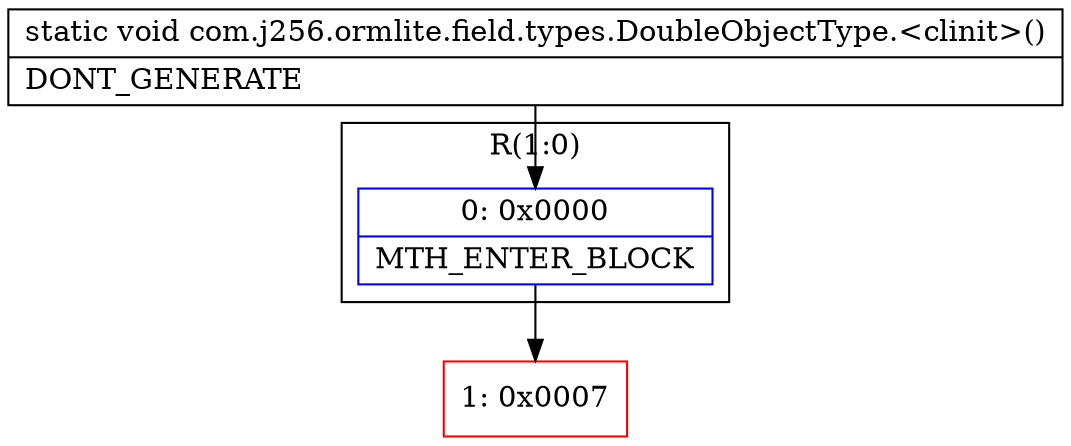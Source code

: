digraph "CFG forcom.j256.ormlite.field.types.DoubleObjectType.\<clinit\>()V" {
subgraph cluster_Region_2012201803 {
label = "R(1:0)";
node [shape=record,color=blue];
Node_0 [shape=record,label="{0\:\ 0x0000|MTH_ENTER_BLOCK\l}"];
}
Node_1 [shape=record,color=red,label="{1\:\ 0x0007}"];
MethodNode[shape=record,label="{static void com.j256.ormlite.field.types.DoubleObjectType.\<clinit\>()  | DONT_GENERATE\l}"];
MethodNode -> Node_0;
Node_0 -> Node_1;
}

